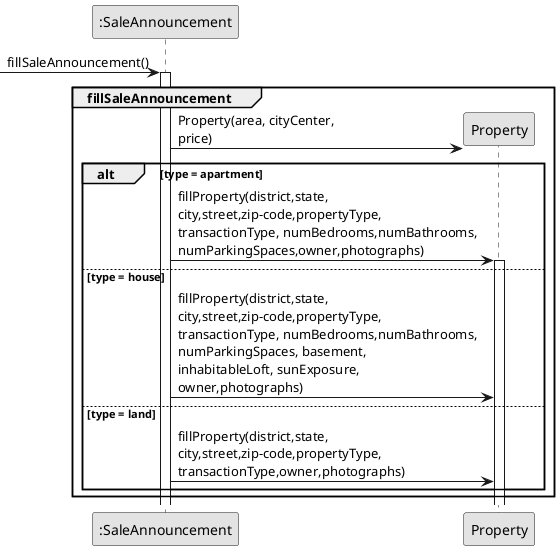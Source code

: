 @startuml
skinparam monochrome true
skinparam packageStyle rectangle
skinparam shadowing false


participant ":SaleAnnouncement" as Sale
participant "Property" as Prop


-> Sale: fillSaleAnnouncement()

activate Sale
group fillSaleAnnouncement
Sale-> Prop** : Property(area, cityCenter, \nprice)

alt type = apartment
                                Sale -> Prop : fillProperty(district,state,\ncity,street,zip-code,propertyType,\ntransactionType, numBedrooms,numBathrooms,\nnumParkingSpaces,owner,photographs)
                                activate Prop
                                else type = house
                                Sale -> Prop : fillProperty(district,state,\ncity,street,zip-code,propertyType,\ntransactionType, numBedrooms,numBathrooms,\nnumParkingSpaces, basement,\ninhabitableLoft, sunExposure,\nowner,photographs)
                                else type = land
                                Sale -> Prop : fillProperty(district,state,\ncity,street,zip-code,propertyType,\ntransactionType,owner,photographs)
                                end alt
end
@enduml
